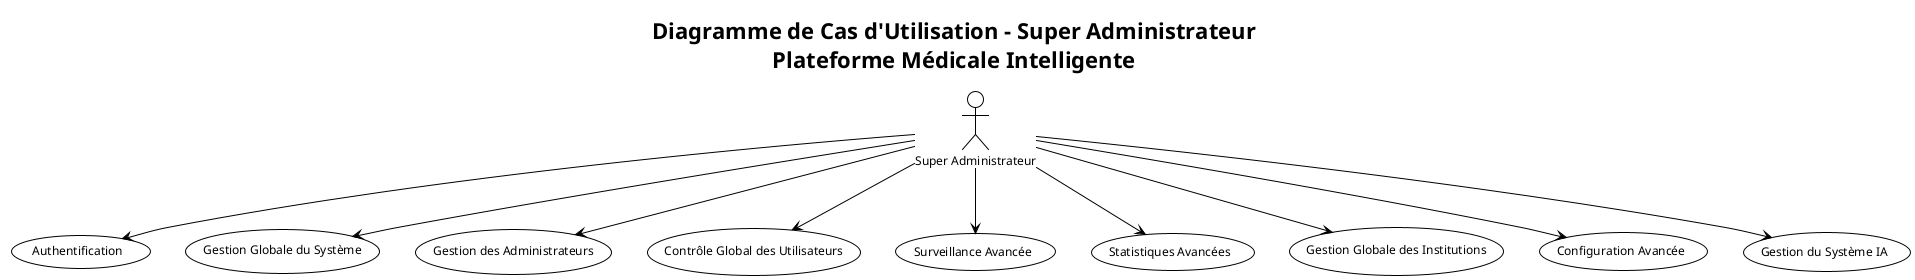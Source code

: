 @startuml SuperAdmin_UseCase_Diagram
!theme plain
skinparam usecase {
    BackgroundColor White
    BorderColor Black
    FontSize 12
}
skinparam actor {
    BackgroundColor White
    BorderColor Black
    FontSize 12
}
skinparam direction top to bottom

title Diagramme de Cas d'Utilisation - Super Administrateur\nPlateforme Médicale Intelligente

' Acteur principal
actor "Super Administrateur" as SuperAdmin

' Cas d'utilisation principaux
usecase "Authentification" as UC_Auth
usecase "Gestion Globale du Système" as UC_GlobalSystem
usecase "Gestion des Administrateurs" as UC_AdminManagement
usecase "Contrôle Global des Utilisateurs" as UC_GlobalUserControl
usecase "Surveillance Avancée" as UC_AdvancedSurveillance
usecase "Statistiques Avancées" as UC_AdvancedStatistics
usecase "Gestion Globale des Institutions" as UC_GlobalInstitutions
usecase "Configuration Avancée" as UC_AdvancedConfiguration
usecase "Gestion du Système IA" as UC_AISystemManagement

' Relations
SuperAdmin --> UC_Auth
SuperAdmin --> UC_GlobalSystem
SuperAdmin --> UC_AdminManagement
SuperAdmin --> UC_GlobalUserControl
SuperAdmin --> UC_AdvancedSurveillance
SuperAdmin --> UC_AdvancedStatistics
SuperAdmin --> UC_GlobalInstitutions
SuperAdmin --> UC_AdvancedConfiguration
SuperAdmin --> UC_AISystemManagement

@enduml 